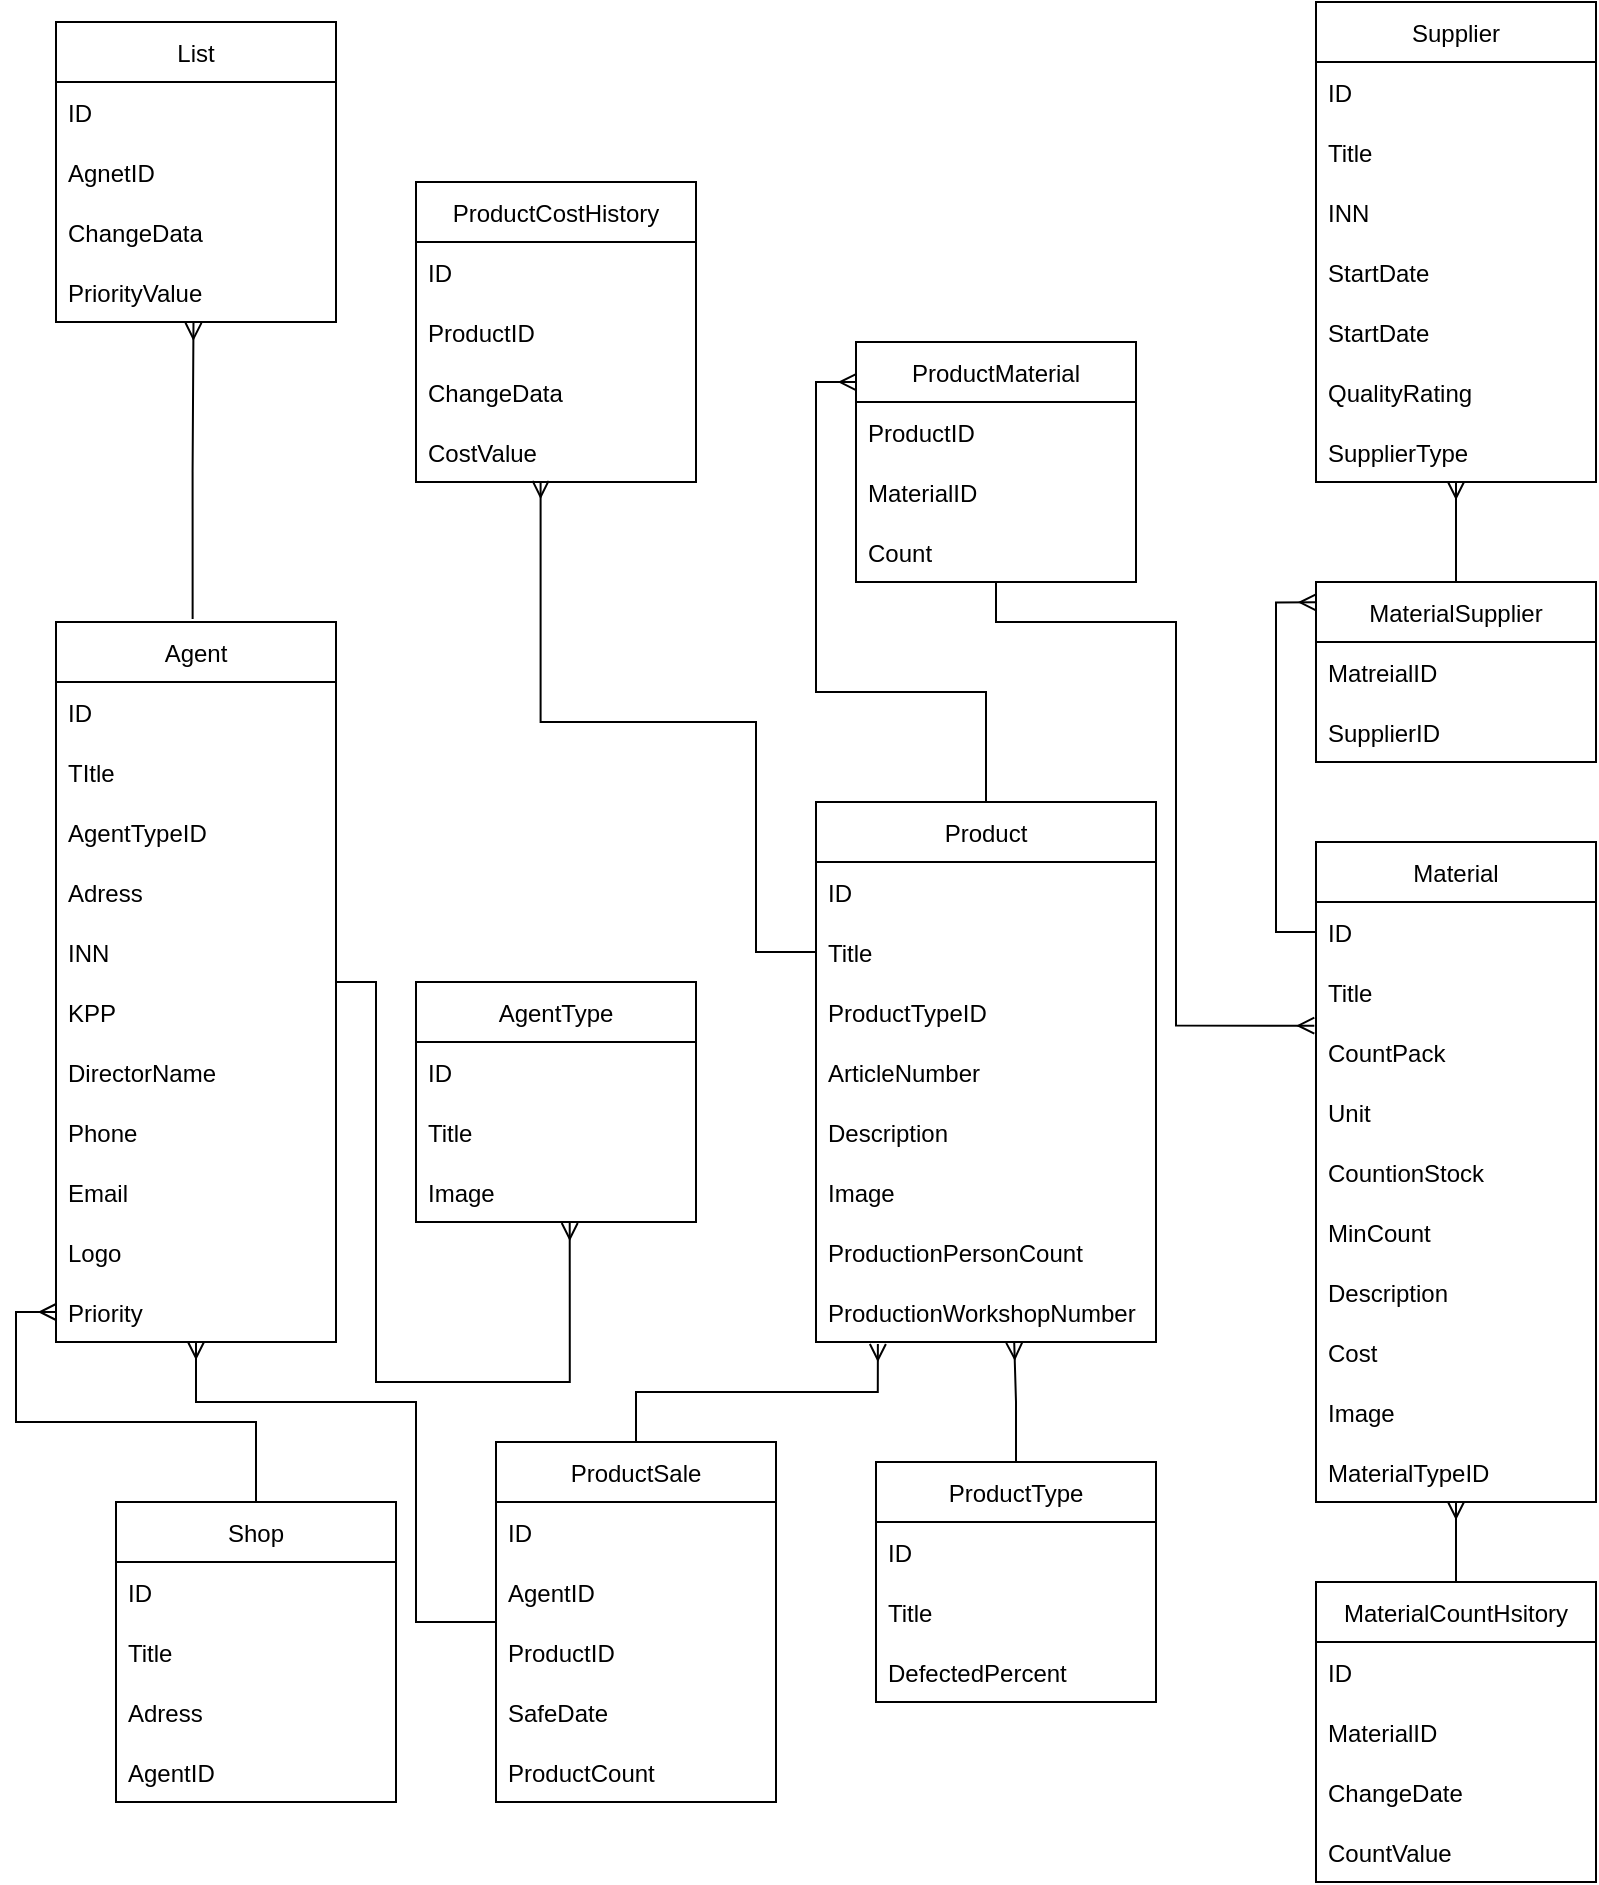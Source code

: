 <mxfile version="20.5.1" type="device"><diagram id="hhvByIgodbxk_sSGV98a" name="Страница 1"><mxGraphModel dx="1963" dy="1127" grid="1" gridSize="10" guides="1" tooltips="1" connect="1" arrows="1" fold="1" page="1" pageScale="1" pageWidth="827" pageHeight="1169" math="0" shadow="0"><root><mxCell id="0"/><mxCell id="1" parent="0"/><mxCell id="49laaxkTTh7msSOQPkxM-105" style="edgeStyle=orthogonalEdgeStyle;rounded=0;orthogonalLoop=1;jettySize=auto;html=1;endArrow=ERmany;endFill=0;entryX=0.491;entryY=1.014;entryDx=0;entryDy=0;entryPerimeter=0;exitX=0.488;exitY=-0.004;exitDx=0;exitDy=0;exitPerimeter=0;" parent="1" source="49laaxkTTh7msSOQPkxM-19" target="49laaxkTTh7msSOQPkxM-13" edge="1"><mxGeometry relative="1" as="geometry"><mxPoint x="150" y="190" as="targetPoint"/></mxGeometry></mxCell><mxCell id="49laaxkTTh7msSOQPkxM-9" value="List" style="swimlane;fontStyle=0;childLayout=stackLayout;horizontal=1;startSize=30;horizontalStack=0;resizeParent=1;resizeParentMax=0;resizeLast=0;collapsible=1;marginBottom=0;" parent="1" vertex="1"><mxGeometry x="80" y="30" width="140" height="150" as="geometry"/></mxCell><mxCell id="49laaxkTTh7msSOQPkxM-10" value="ID " style="text;strokeColor=none;fillColor=none;align=left;verticalAlign=middle;spacingLeft=4;spacingRight=4;overflow=hidden;points=[[0,0.5],[1,0.5]];portConstraint=eastwest;rotatable=0;" parent="49laaxkTTh7msSOQPkxM-9" vertex="1"><mxGeometry y="30" width="140" height="30" as="geometry"/></mxCell><mxCell id="49laaxkTTh7msSOQPkxM-11" value="AgnetID" style="text;strokeColor=none;fillColor=none;align=left;verticalAlign=middle;spacingLeft=4;spacingRight=4;overflow=hidden;points=[[0,0.5],[1,0.5]];portConstraint=eastwest;rotatable=0;" parent="49laaxkTTh7msSOQPkxM-9" vertex="1"><mxGeometry y="60" width="140" height="30" as="geometry"/></mxCell><mxCell id="49laaxkTTh7msSOQPkxM-12" value="ChangeData" style="text;strokeColor=none;fillColor=none;align=left;verticalAlign=middle;spacingLeft=4;spacingRight=4;overflow=hidden;points=[[0,0.5],[1,0.5]];portConstraint=eastwest;rotatable=0;" parent="49laaxkTTh7msSOQPkxM-9" vertex="1"><mxGeometry y="90" width="140" height="30" as="geometry"/></mxCell><mxCell id="49laaxkTTh7msSOQPkxM-13" value="PriorityValue" style="text;strokeColor=none;fillColor=none;align=left;verticalAlign=middle;spacingLeft=4;spacingRight=4;overflow=hidden;points=[[0,0.5],[1,0.5]];portConstraint=eastwest;rotatable=0;" parent="49laaxkTTh7msSOQPkxM-9" vertex="1"><mxGeometry y="120" width="140" height="30" as="geometry"/></mxCell><mxCell id="49laaxkTTh7msSOQPkxM-14" value="ProductCostHistory" style="swimlane;fontStyle=0;childLayout=stackLayout;horizontal=1;startSize=30;horizontalStack=0;resizeParent=1;resizeParentMax=0;resizeLast=0;collapsible=1;marginBottom=0;" parent="1" vertex="1"><mxGeometry x="260" y="110" width="140" height="150" as="geometry"/></mxCell><mxCell id="49laaxkTTh7msSOQPkxM-15" value="ID " style="text;strokeColor=none;fillColor=none;align=left;verticalAlign=middle;spacingLeft=4;spacingRight=4;overflow=hidden;points=[[0,0.5],[1,0.5]];portConstraint=eastwest;rotatable=0;" parent="49laaxkTTh7msSOQPkxM-14" vertex="1"><mxGeometry y="30" width="140" height="30" as="geometry"/></mxCell><mxCell id="49laaxkTTh7msSOQPkxM-16" value="ProductID" style="text;strokeColor=none;fillColor=none;align=left;verticalAlign=middle;spacingLeft=4;spacingRight=4;overflow=hidden;points=[[0,0.5],[1,0.5]];portConstraint=eastwest;rotatable=0;" parent="49laaxkTTh7msSOQPkxM-14" vertex="1"><mxGeometry y="60" width="140" height="30" as="geometry"/></mxCell><mxCell id="49laaxkTTh7msSOQPkxM-17" value="ChangeData" style="text;strokeColor=none;fillColor=none;align=left;verticalAlign=middle;spacingLeft=4;spacingRight=4;overflow=hidden;points=[[0,0.5],[1,0.5]];portConstraint=eastwest;rotatable=0;" parent="49laaxkTTh7msSOQPkxM-14" vertex="1"><mxGeometry y="90" width="140" height="30" as="geometry"/></mxCell><mxCell id="49laaxkTTh7msSOQPkxM-18" value="CostValue" style="text;strokeColor=none;fillColor=none;align=left;verticalAlign=middle;spacingLeft=4;spacingRight=4;overflow=hidden;points=[[0,0.5],[1,0.5]];portConstraint=eastwest;rotatable=0;" parent="49laaxkTTh7msSOQPkxM-14" vertex="1"><mxGeometry y="120" width="140" height="30" as="geometry"/></mxCell><mxCell id="49laaxkTTh7msSOQPkxM-126" style="edgeStyle=orthogonalEdgeStyle;rounded=0;orthogonalLoop=1;jettySize=auto;html=1;entryX=0.549;entryY=1.016;entryDx=0;entryDy=0;entryPerimeter=0;endArrow=ERmany;endFill=0;" parent="1" source="49laaxkTTh7msSOQPkxM-19" target="49laaxkTTh7msSOQPkxM-42" edge="1"><mxGeometry relative="1" as="geometry"/></mxCell><mxCell id="49laaxkTTh7msSOQPkxM-19" value="Agent" style="swimlane;fontStyle=0;childLayout=stackLayout;horizontal=1;startSize=30;horizontalStack=0;resizeParent=1;resizeParentMax=0;resizeLast=0;collapsible=1;marginBottom=0;" parent="1" vertex="1"><mxGeometry x="80" y="330" width="140" height="360" as="geometry"><mxRectangle x="80" y="330" width="70" height="30" as="alternateBounds"/></mxGeometry></mxCell><mxCell id="49laaxkTTh7msSOQPkxM-20" value="ID " style="text;strokeColor=none;fillColor=none;align=left;verticalAlign=middle;spacingLeft=4;spacingRight=4;overflow=hidden;points=[[0,0.5],[1,0.5]];portConstraint=eastwest;rotatable=0;" parent="49laaxkTTh7msSOQPkxM-19" vertex="1"><mxGeometry y="30" width="140" height="30" as="geometry"/></mxCell><mxCell id="49laaxkTTh7msSOQPkxM-21" value="TItle" style="text;strokeColor=none;fillColor=none;align=left;verticalAlign=middle;spacingLeft=4;spacingRight=4;overflow=hidden;points=[[0,0.5],[1,0.5]];portConstraint=eastwest;rotatable=0;" parent="49laaxkTTh7msSOQPkxM-19" vertex="1"><mxGeometry y="60" width="140" height="30" as="geometry"/></mxCell><mxCell id="49laaxkTTh7msSOQPkxM-24" value="AgentTypeID" style="text;strokeColor=none;fillColor=none;align=left;verticalAlign=middle;spacingLeft=4;spacingRight=4;overflow=hidden;points=[[0,0.5],[1,0.5]];portConstraint=eastwest;rotatable=0;" parent="49laaxkTTh7msSOQPkxM-19" vertex="1"><mxGeometry y="90" width="140" height="30" as="geometry"/></mxCell><mxCell id="49laaxkTTh7msSOQPkxM-22" value="Adress" style="text;strokeColor=none;fillColor=none;align=left;verticalAlign=middle;spacingLeft=4;spacingRight=4;overflow=hidden;points=[[0,0.5],[1,0.5]];portConstraint=eastwest;rotatable=0;" parent="49laaxkTTh7msSOQPkxM-19" vertex="1"><mxGeometry y="120" width="140" height="30" as="geometry"/></mxCell><mxCell id="49laaxkTTh7msSOQPkxM-23" value="INN" style="text;strokeColor=none;fillColor=none;align=left;verticalAlign=middle;spacingLeft=4;spacingRight=4;overflow=hidden;points=[[0,0.5],[1,0.5]];portConstraint=eastwest;rotatable=0;" parent="49laaxkTTh7msSOQPkxM-19" vertex="1"><mxGeometry y="150" width="140" height="30" as="geometry"/></mxCell><mxCell id="49laaxkTTh7msSOQPkxM-27" value="KPP" style="text;strokeColor=none;fillColor=none;align=left;verticalAlign=middle;spacingLeft=4;spacingRight=4;overflow=hidden;points=[[0,0.5],[1,0.5]];portConstraint=eastwest;rotatable=0;" parent="49laaxkTTh7msSOQPkxM-19" vertex="1"><mxGeometry y="180" width="140" height="30" as="geometry"/></mxCell><mxCell id="49laaxkTTh7msSOQPkxM-35" value="DirectorName" style="text;strokeColor=none;fillColor=none;align=left;verticalAlign=middle;spacingLeft=4;spacingRight=4;overflow=hidden;points=[[0,0.5],[1,0.5]];portConstraint=eastwest;rotatable=0;" parent="49laaxkTTh7msSOQPkxM-19" vertex="1"><mxGeometry y="210" width="140" height="30" as="geometry"/></mxCell><mxCell id="49laaxkTTh7msSOQPkxM-34" value="Phone" style="text;strokeColor=none;fillColor=none;align=left;verticalAlign=middle;spacingLeft=4;spacingRight=4;overflow=hidden;points=[[0,0.5],[1,0.5]];portConstraint=eastwest;rotatable=0;" parent="49laaxkTTh7msSOQPkxM-19" vertex="1"><mxGeometry y="240" width="140" height="30" as="geometry"/></mxCell><mxCell id="49laaxkTTh7msSOQPkxM-36" value="Email" style="text;strokeColor=none;fillColor=none;align=left;verticalAlign=middle;spacingLeft=4;spacingRight=4;overflow=hidden;points=[[0,0.5],[1,0.5]];portConstraint=eastwest;rotatable=0;" parent="49laaxkTTh7msSOQPkxM-19" vertex="1"><mxGeometry y="270" width="140" height="30" as="geometry"/></mxCell><mxCell id="49laaxkTTh7msSOQPkxM-38" value="Logo" style="text;strokeColor=none;fillColor=none;align=left;verticalAlign=middle;spacingLeft=4;spacingRight=4;overflow=hidden;points=[[0,0.5],[1,0.5]];portConstraint=eastwest;rotatable=0;" parent="49laaxkTTh7msSOQPkxM-19" vertex="1"><mxGeometry y="300" width="140" height="30" as="geometry"/></mxCell><mxCell id="49laaxkTTh7msSOQPkxM-37" value="Priority" style="text;strokeColor=none;fillColor=none;align=left;verticalAlign=middle;spacingLeft=4;spacingRight=4;overflow=hidden;points=[[0,0.5],[1,0.5]];portConstraint=eastwest;rotatable=0;" parent="49laaxkTTh7msSOQPkxM-19" vertex="1"><mxGeometry y="330" width="140" height="30" as="geometry"/></mxCell><mxCell id="49laaxkTTh7msSOQPkxM-39" value="AgentType" style="swimlane;fontStyle=0;childLayout=stackLayout;horizontal=1;startSize=30;horizontalStack=0;resizeParent=1;resizeParentMax=0;resizeLast=0;collapsible=1;marginBottom=0;" parent="1" vertex="1"><mxGeometry x="260" y="510" width="140" height="120" as="geometry"/></mxCell><mxCell id="49laaxkTTh7msSOQPkxM-40" value="ID " style="text;strokeColor=none;fillColor=none;align=left;verticalAlign=middle;spacingLeft=4;spacingRight=4;overflow=hidden;points=[[0,0.5],[1,0.5]];portConstraint=eastwest;rotatable=0;" parent="49laaxkTTh7msSOQPkxM-39" vertex="1"><mxGeometry y="30" width="140" height="30" as="geometry"/></mxCell><mxCell id="49laaxkTTh7msSOQPkxM-41" value="Title" style="text;strokeColor=none;fillColor=none;align=left;verticalAlign=middle;spacingLeft=4;spacingRight=4;overflow=hidden;points=[[0,0.5],[1,0.5]];portConstraint=eastwest;rotatable=0;" parent="49laaxkTTh7msSOQPkxM-39" vertex="1"><mxGeometry y="60" width="140" height="30" as="geometry"/></mxCell><mxCell id="49laaxkTTh7msSOQPkxM-42" value="Image" style="text;strokeColor=none;fillColor=none;align=left;verticalAlign=middle;spacingLeft=4;spacingRight=4;overflow=hidden;points=[[0,0.5],[1,0.5]];portConstraint=eastwest;rotatable=0;" parent="49laaxkTTh7msSOQPkxM-39" vertex="1"><mxGeometry y="90" width="140" height="30" as="geometry"/></mxCell><mxCell id="49laaxkTTh7msSOQPkxM-135" style="edgeStyle=orthogonalEdgeStyle;rounded=0;orthogonalLoop=1;jettySize=auto;html=1;entryX=-0.006;entryY=0.061;entryDx=0;entryDy=0;entryPerimeter=0;endArrow=ERmany;endFill=0;" parent="1" source="49laaxkTTh7msSOQPkxM-44" target="49laaxkTTh7msSOQPkxM-97" edge="1"><mxGeometry relative="1" as="geometry"><Array as="points"><mxPoint x="550" y="330"/><mxPoint x="640" y="330"/><mxPoint x="640" y="532"/></Array></mxGeometry></mxCell><mxCell id="49laaxkTTh7msSOQPkxM-44" value="ProductMaterial" style="swimlane;fontStyle=0;childLayout=stackLayout;horizontal=1;startSize=30;horizontalStack=0;resizeParent=1;resizeParentMax=0;resizeLast=0;collapsible=1;marginBottom=0;" parent="1" vertex="1"><mxGeometry x="480" y="190" width="140" height="120" as="geometry"/></mxCell><mxCell id="49laaxkTTh7msSOQPkxM-45" value="ProductID" style="text;strokeColor=none;fillColor=none;align=left;verticalAlign=middle;spacingLeft=4;spacingRight=4;overflow=hidden;points=[[0,0.5],[1,0.5]];portConstraint=eastwest;rotatable=0;" parent="49laaxkTTh7msSOQPkxM-44" vertex="1"><mxGeometry y="30" width="140" height="30" as="geometry"/></mxCell><mxCell id="49laaxkTTh7msSOQPkxM-46" value="MaterialID" style="text;strokeColor=none;fillColor=none;align=left;verticalAlign=middle;spacingLeft=4;spacingRight=4;overflow=hidden;points=[[0,0.5],[1,0.5]];portConstraint=eastwest;rotatable=0;" parent="49laaxkTTh7msSOQPkxM-44" vertex="1"><mxGeometry y="60" width="140" height="30" as="geometry"/></mxCell><mxCell id="49laaxkTTh7msSOQPkxM-47" value="Count" style="text;strokeColor=none;fillColor=none;align=left;verticalAlign=middle;spacingLeft=4;spacingRight=4;overflow=hidden;points=[[0,0.5],[1,0.5]];portConstraint=eastwest;rotatable=0;" parent="49laaxkTTh7msSOQPkxM-44" vertex="1"><mxGeometry y="90" width="140" height="30" as="geometry"/></mxCell><mxCell id="49laaxkTTh7msSOQPkxM-127" style="edgeStyle=orthogonalEdgeStyle;rounded=0;orthogonalLoop=1;jettySize=auto;html=1;entryX=0.445;entryY=0.982;entryDx=0;entryDy=0;entryPerimeter=0;endArrow=ERmany;endFill=0;exitX=0;exitY=0.5;exitDx=0;exitDy=0;" parent="1" source="49laaxkTTh7msSOQPkxM-50" target="49laaxkTTh7msSOQPkxM-18" edge="1"><mxGeometry relative="1" as="geometry"><mxPoint x="430" y="460" as="sourcePoint"/><Array as="points"><mxPoint x="430" y="495"/><mxPoint x="430" y="380"/><mxPoint x="322" y="380"/></Array></mxGeometry></mxCell><mxCell id="49laaxkTTh7msSOQPkxM-128" style="edgeStyle=orthogonalEdgeStyle;rounded=0;orthogonalLoop=1;jettySize=auto;html=1;entryX=0;entryY=0.167;entryDx=0;entryDy=0;entryPerimeter=0;endArrow=ERmany;endFill=0;" parent="1" source="49laaxkTTh7msSOQPkxM-48" target="49laaxkTTh7msSOQPkxM-44" edge="1"><mxGeometry relative="1" as="geometry"/></mxCell><mxCell id="49laaxkTTh7msSOQPkxM-48" value="Product" style="swimlane;fontStyle=0;childLayout=stackLayout;horizontal=1;startSize=30;horizontalStack=0;resizeParent=1;resizeParentMax=0;resizeLast=0;collapsible=1;marginBottom=0;" parent="1" vertex="1"><mxGeometry x="460" y="420" width="170" height="270" as="geometry"/></mxCell><mxCell id="49laaxkTTh7msSOQPkxM-49" value="ID" style="text;strokeColor=none;fillColor=none;align=left;verticalAlign=middle;spacingLeft=4;spacingRight=4;overflow=hidden;points=[[0,0.5],[1,0.5]];portConstraint=eastwest;rotatable=0;" parent="49laaxkTTh7msSOQPkxM-48" vertex="1"><mxGeometry y="30" width="170" height="30" as="geometry"/></mxCell><mxCell id="49laaxkTTh7msSOQPkxM-50" value="Title" style="text;strokeColor=none;fillColor=none;align=left;verticalAlign=middle;spacingLeft=4;spacingRight=4;overflow=hidden;points=[[0,0.5],[1,0.5]];portConstraint=eastwest;rotatable=0;" parent="49laaxkTTh7msSOQPkxM-48" vertex="1"><mxGeometry y="60" width="170" height="30" as="geometry"/></mxCell><mxCell id="49laaxkTTh7msSOQPkxM-51" value="ProductTypeID" style="text;strokeColor=none;fillColor=none;align=left;verticalAlign=middle;spacingLeft=4;spacingRight=4;overflow=hidden;points=[[0,0.5],[1,0.5]];portConstraint=eastwest;rotatable=0;" parent="49laaxkTTh7msSOQPkxM-48" vertex="1"><mxGeometry y="90" width="170" height="30" as="geometry"/></mxCell><mxCell id="49laaxkTTh7msSOQPkxM-54" value="ArticleNumber" style="text;strokeColor=none;fillColor=none;align=left;verticalAlign=middle;spacingLeft=4;spacingRight=4;overflow=hidden;points=[[0,0.5],[1,0.5]];portConstraint=eastwest;rotatable=0;" parent="49laaxkTTh7msSOQPkxM-48" vertex="1"><mxGeometry y="120" width="170" height="30" as="geometry"/></mxCell><mxCell id="49laaxkTTh7msSOQPkxM-55" value="Description" style="text;strokeColor=none;fillColor=none;align=left;verticalAlign=middle;spacingLeft=4;spacingRight=4;overflow=hidden;points=[[0,0.5],[1,0.5]];portConstraint=eastwest;rotatable=0;" parent="49laaxkTTh7msSOQPkxM-48" vertex="1"><mxGeometry y="150" width="170" height="30" as="geometry"/></mxCell><mxCell id="49laaxkTTh7msSOQPkxM-53" value="Image" style="text;strokeColor=none;fillColor=none;align=left;verticalAlign=middle;spacingLeft=4;spacingRight=4;overflow=hidden;points=[[0,0.5],[1,0.5]];portConstraint=eastwest;rotatable=0;" parent="49laaxkTTh7msSOQPkxM-48" vertex="1"><mxGeometry y="180" width="170" height="30" as="geometry"/></mxCell><mxCell id="49laaxkTTh7msSOQPkxM-52" value="ProductionPersonCount" style="text;strokeColor=none;fillColor=none;align=left;verticalAlign=middle;spacingLeft=4;spacingRight=4;overflow=hidden;points=[[0,0.5],[1,0.5]];portConstraint=eastwest;rotatable=0;" parent="49laaxkTTh7msSOQPkxM-48" vertex="1"><mxGeometry y="210" width="170" height="30" as="geometry"/></mxCell><mxCell id="49laaxkTTh7msSOQPkxM-56" value="ProductionWorkshopNumber" style="text;strokeColor=none;fillColor=none;align=left;verticalAlign=middle;spacingLeft=4;spacingRight=4;overflow=hidden;points=[[0,0.5],[1,0.5]];portConstraint=eastwest;rotatable=0;" parent="49laaxkTTh7msSOQPkxM-48" vertex="1"><mxGeometry y="240" width="170" height="30" as="geometry"/></mxCell><mxCell id="NJKMrOjMJCGUiCa91wwm-6" style="edgeStyle=orthogonalEdgeStyle;rounded=0;orthogonalLoop=1;jettySize=auto;html=1;entryX=0.5;entryY=1;entryDx=0;entryDy=0;entryPerimeter=0;endArrow=ERmany;endFill=0;" edge="1" parent="1" source="49laaxkTTh7msSOQPkxM-57" target="49laaxkTTh7msSOQPkxM-66"><mxGeometry relative="1" as="geometry"/></mxCell><mxCell id="49laaxkTTh7msSOQPkxM-57" value="MaterialSupplier" style="swimlane;fontStyle=0;childLayout=stackLayout;horizontal=1;startSize=30;horizontalStack=0;resizeParent=1;resizeParentMax=0;resizeLast=0;collapsible=1;marginBottom=0;" parent="1" vertex="1"><mxGeometry x="710" y="310" width="140" height="90" as="geometry"/></mxCell><mxCell id="49laaxkTTh7msSOQPkxM-58" value="MatreialID" style="text;strokeColor=none;fillColor=none;align=left;verticalAlign=middle;spacingLeft=4;spacingRight=4;overflow=hidden;points=[[0,0.5],[1,0.5]];portConstraint=eastwest;rotatable=0;" parent="49laaxkTTh7msSOQPkxM-57" vertex="1"><mxGeometry y="30" width="140" height="30" as="geometry"/></mxCell><mxCell id="49laaxkTTh7msSOQPkxM-59" value="SupplierID" style="text;strokeColor=none;fillColor=none;align=left;verticalAlign=middle;spacingLeft=4;spacingRight=4;overflow=hidden;points=[[0,0.5],[1,0.5]];portConstraint=eastwest;rotatable=0;" parent="49laaxkTTh7msSOQPkxM-57" vertex="1"><mxGeometry y="60" width="140" height="30" as="geometry"/></mxCell><mxCell id="49laaxkTTh7msSOQPkxM-62" value="Supplier" style="swimlane;fontStyle=0;childLayout=stackLayout;horizontal=1;startSize=30;horizontalStack=0;resizeParent=1;resizeParentMax=0;resizeLast=0;collapsible=1;marginBottom=0;" parent="1" vertex="1"><mxGeometry x="710" y="20" width="140" height="240" as="geometry"/></mxCell><mxCell id="49laaxkTTh7msSOQPkxM-63" value="ID " style="text;strokeColor=none;fillColor=none;align=left;verticalAlign=middle;spacingLeft=4;spacingRight=4;overflow=hidden;points=[[0,0.5],[1,0.5]];portConstraint=eastwest;rotatable=0;" parent="49laaxkTTh7msSOQPkxM-62" vertex="1"><mxGeometry y="30" width="140" height="30" as="geometry"/></mxCell><mxCell id="49laaxkTTh7msSOQPkxM-64" value="Title" style="text;strokeColor=none;fillColor=none;align=left;verticalAlign=middle;spacingLeft=4;spacingRight=4;overflow=hidden;points=[[0,0.5],[1,0.5]];portConstraint=eastwest;rotatable=0;" parent="49laaxkTTh7msSOQPkxM-62" vertex="1"><mxGeometry y="60" width="140" height="30" as="geometry"/></mxCell><mxCell id="49laaxkTTh7msSOQPkxM-65" value="INN" style="text;strokeColor=none;fillColor=none;align=left;verticalAlign=middle;spacingLeft=4;spacingRight=4;overflow=hidden;points=[[0,0.5],[1,0.5]];portConstraint=eastwest;rotatable=0;" parent="49laaxkTTh7msSOQPkxM-62" vertex="1"><mxGeometry y="90" width="140" height="30" as="geometry"/></mxCell><mxCell id="49laaxkTTh7msSOQPkxM-67" value="StartDate" style="text;strokeColor=none;fillColor=none;align=left;verticalAlign=middle;spacingLeft=4;spacingRight=4;overflow=hidden;points=[[0,0.5],[1,0.5]];portConstraint=eastwest;rotatable=0;" parent="49laaxkTTh7msSOQPkxM-62" vertex="1"><mxGeometry y="120" width="140" height="30" as="geometry"/></mxCell><mxCell id="49laaxkTTh7msSOQPkxM-68" value="StartDate" style="text;strokeColor=none;fillColor=none;align=left;verticalAlign=middle;spacingLeft=4;spacingRight=4;overflow=hidden;points=[[0,0.5],[1,0.5]];portConstraint=eastwest;rotatable=0;" parent="49laaxkTTh7msSOQPkxM-62" vertex="1"><mxGeometry y="150" width="140" height="30" as="geometry"/></mxCell><mxCell id="49laaxkTTh7msSOQPkxM-69" value="QualityRating" style="text;strokeColor=none;fillColor=none;align=left;verticalAlign=middle;spacingLeft=4;spacingRight=4;overflow=hidden;points=[[0,0.5],[1,0.5]];portConstraint=eastwest;rotatable=0;" parent="49laaxkTTh7msSOQPkxM-62" vertex="1"><mxGeometry y="180" width="140" height="30" as="geometry"/></mxCell><mxCell id="49laaxkTTh7msSOQPkxM-66" value="SupplierType" style="text;strokeColor=none;fillColor=none;align=left;verticalAlign=middle;spacingLeft=4;spacingRight=4;overflow=hidden;points=[[0,0.5],[1,0.5]];portConstraint=eastwest;rotatable=0;" parent="49laaxkTTh7msSOQPkxM-62" vertex="1"><mxGeometry y="210" width="140" height="30" as="geometry"/></mxCell><mxCell id="NJKMrOjMJCGUiCa91wwm-3" style="edgeStyle=orthogonalEdgeStyle;rounded=0;orthogonalLoop=1;jettySize=auto;html=1;entryX=0;entryY=0.5;entryDx=0;entryDy=0;endArrow=ERmany;endFill=0;" edge="1" parent="1" source="49laaxkTTh7msSOQPkxM-70" target="49laaxkTTh7msSOQPkxM-37"><mxGeometry relative="1" as="geometry"/></mxCell><mxCell id="49laaxkTTh7msSOQPkxM-70" value="Shop" style="swimlane;fontStyle=0;childLayout=stackLayout;horizontal=1;startSize=30;horizontalStack=0;resizeParent=1;resizeParentMax=0;resizeLast=0;collapsible=1;marginBottom=0;" parent="1" vertex="1"><mxGeometry x="110" y="770" width="140" height="150" as="geometry"/></mxCell><mxCell id="49laaxkTTh7msSOQPkxM-71" value="ID " style="text;strokeColor=none;fillColor=none;align=left;verticalAlign=middle;spacingLeft=4;spacingRight=4;overflow=hidden;points=[[0,0.5],[1,0.5]];portConstraint=eastwest;rotatable=0;" parent="49laaxkTTh7msSOQPkxM-70" vertex="1"><mxGeometry y="30" width="140" height="30" as="geometry"/></mxCell><mxCell id="49laaxkTTh7msSOQPkxM-72" value="Title" style="text;strokeColor=none;fillColor=none;align=left;verticalAlign=middle;spacingLeft=4;spacingRight=4;overflow=hidden;points=[[0,0.5],[1,0.5]];portConstraint=eastwest;rotatable=0;" parent="49laaxkTTh7msSOQPkxM-70" vertex="1"><mxGeometry y="60" width="140" height="30" as="geometry"/></mxCell><mxCell id="49laaxkTTh7msSOQPkxM-74" value="Adress" style="text;strokeColor=none;fillColor=none;align=left;verticalAlign=middle;spacingLeft=4;spacingRight=4;overflow=hidden;points=[[0,0.5],[1,0.5]];portConstraint=eastwest;rotatable=0;" parent="49laaxkTTh7msSOQPkxM-70" vertex="1"><mxGeometry y="90" width="140" height="30" as="geometry"/></mxCell><mxCell id="49laaxkTTh7msSOQPkxM-73" value="AgentID" style="text;strokeColor=none;fillColor=none;align=left;verticalAlign=middle;spacingLeft=4;spacingRight=4;overflow=hidden;points=[[0,0.5],[1,0.5]];portConstraint=eastwest;rotatable=0;" parent="49laaxkTTh7msSOQPkxM-70" vertex="1"><mxGeometry y="120" width="140" height="30" as="geometry"/></mxCell><mxCell id="NJKMrOjMJCGUiCa91wwm-1" style="edgeStyle=orthogonalEdgeStyle;rounded=0;orthogonalLoop=1;jettySize=auto;html=1;entryX=0.182;entryY=1.033;entryDx=0;entryDy=0;entryPerimeter=0;endArrow=ERmany;endFill=0;" edge="1" parent="1" source="49laaxkTTh7msSOQPkxM-76" target="49laaxkTTh7msSOQPkxM-56"><mxGeometry relative="1" as="geometry"/></mxCell><mxCell id="NJKMrOjMJCGUiCa91wwm-2" style="edgeStyle=orthogonalEdgeStyle;rounded=0;orthogonalLoop=1;jettySize=auto;html=1;endArrow=ERmany;endFill=0;" edge="1" parent="1" source="49laaxkTTh7msSOQPkxM-76" target="49laaxkTTh7msSOQPkxM-37"><mxGeometry relative="1" as="geometry"><Array as="points"><mxPoint x="260" y="830"/><mxPoint x="260" y="720"/><mxPoint x="150" y="720"/></Array></mxGeometry></mxCell><mxCell id="49laaxkTTh7msSOQPkxM-76" value="ProductSale" style="swimlane;fontStyle=0;childLayout=stackLayout;horizontal=1;startSize=30;horizontalStack=0;resizeParent=1;resizeParentMax=0;resizeLast=0;collapsible=1;marginBottom=0;" parent="1" vertex="1"><mxGeometry x="300" y="740" width="140" height="180" as="geometry"/></mxCell><mxCell id="49laaxkTTh7msSOQPkxM-77" value="ID " style="text;strokeColor=none;fillColor=none;align=left;verticalAlign=middle;spacingLeft=4;spacingRight=4;overflow=hidden;points=[[0,0.5],[1,0.5]];portConstraint=eastwest;rotatable=0;" parent="49laaxkTTh7msSOQPkxM-76" vertex="1"><mxGeometry y="30" width="140" height="30" as="geometry"/></mxCell><mxCell id="49laaxkTTh7msSOQPkxM-78" value="AgentID" style="text;strokeColor=none;fillColor=none;align=left;verticalAlign=middle;spacingLeft=4;spacingRight=4;overflow=hidden;points=[[0,0.5],[1,0.5]];portConstraint=eastwest;rotatable=0;" parent="49laaxkTTh7msSOQPkxM-76" vertex="1"><mxGeometry y="60" width="140" height="30" as="geometry"/></mxCell><mxCell id="49laaxkTTh7msSOQPkxM-79" value="ProductID" style="text;strokeColor=none;fillColor=none;align=left;verticalAlign=middle;spacingLeft=4;spacingRight=4;overflow=hidden;points=[[0,0.5],[1,0.5]];portConstraint=eastwest;rotatable=0;" parent="49laaxkTTh7msSOQPkxM-76" vertex="1"><mxGeometry y="90" width="140" height="30" as="geometry"/></mxCell><mxCell id="49laaxkTTh7msSOQPkxM-81" value="SafeDate" style="text;strokeColor=none;fillColor=none;align=left;verticalAlign=middle;spacingLeft=4;spacingRight=4;overflow=hidden;points=[[0,0.5],[1,0.5]];portConstraint=eastwest;rotatable=0;" parent="49laaxkTTh7msSOQPkxM-76" vertex="1"><mxGeometry y="120" width="140" height="30" as="geometry"/></mxCell><mxCell id="49laaxkTTh7msSOQPkxM-80" value="ProductCount" style="text;strokeColor=none;fillColor=none;align=left;verticalAlign=middle;spacingLeft=4;spacingRight=4;overflow=hidden;points=[[0,0.5],[1,0.5]];portConstraint=eastwest;rotatable=0;" parent="49laaxkTTh7msSOQPkxM-76" vertex="1"><mxGeometry y="150" width="140" height="30" as="geometry"/></mxCell><mxCell id="NJKMrOjMJCGUiCa91wwm-4" style="edgeStyle=orthogonalEdgeStyle;rounded=0;orthogonalLoop=1;jettySize=auto;html=1;entryX=0.583;entryY=1.011;entryDx=0;entryDy=0;entryPerimeter=0;endArrow=ERmany;endFill=0;" edge="1" parent="1" source="49laaxkTTh7msSOQPkxM-82" target="49laaxkTTh7msSOQPkxM-56"><mxGeometry relative="1" as="geometry"/></mxCell><mxCell id="49laaxkTTh7msSOQPkxM-82" value="ProductType" style="swimlane;fontStyle=0;childLayout=stackLayout;horizontal=1;startSize=30;horizontalStack=0;resizeParent=1;resizeParentMax=0;resizeLast=0;collapsible=1;marginBottom=0;" parent="1" vertex="1"><mxGeometry x="490" y="750" width="140" height="120" as="geometry"/></mxCell><mxCell id="49laaxkTTh7msSOQPkxM-83" value="ID " style="text;strokeColor=none;fillColor=none;align=left;verticalAlign=middle;spacingLeft=4;spacingRight=4;overflow=hidden;points=[[0,0.5],[1,0.5]];portConstraint=eastwest;rotatable=0;" parent="49laaxkTTh7msSOQPkxM-82" vertex="1"><mxGeometry y="30" width="140" height="30" as="geometry"/></mxCell><mxCell id="49laaxkTTh7msSOQPkxM-84" value="Title" style="text;strokeColor=none;fillColor=none;align=left;verticalAlign=middle;spacingLeft=4;spacingRight=4;overflow=hidden;points=[[0,0.5],[1,0.5]];portConstraint=eastwest;rotatable=0;" parent="49laaxkTTh7msSOQPkxM-82" vertex="1"><mxGeometry y="60" width="140" height="30" as="geometry"/></mxCell><mxCell id="49laaxkTTh7msSOQPkxM-85" value="DefectedPercent" style="text;strokeColor=none;fillColor=none;align=left;verticalAlign=middle;spacingLeft=4;spacingRight=4;overflow=hidden;points=[[0,0.5],[1,0.5]];portConstraint=eastwest;rotatable=0;" parent="49laaxkTTh7msSOQPkxM-82" vertex="1"><mxGeometry y="90" width="140" height="30" as="geometry"/></mxCell><mxCell id="NJKMrOjMJCGUiCa91wwm-5" style="edgeStyle=orthogonalEdgeStyle;rounded=0;orthogonalLoop=1;jettySize=auto;html=1;entryX=0.5;entryY=1;entryDx=0;entryDy=0;entryPerimeter=0;endArrow=ERmany;endFill=0;" edge="1" parent="1" source="49laaxkTTh7msSOQPkxM-89" target="49laaxkTTh7msSOQPkxM-98"><mxGeometry relative="1" as="geometry"/></mxCell><mxCell id="49laaxkTTh7msSOQPkxM-89" value="MaterialCountHsitory" style="swimlane;fontStyle=0;childLayout=stackLayout;horizontal=1;startSize=30;horizontalStack=0;resizeParent=1;resizeParentMax=0;resizeLast=0;collapsible=1;marginBottom=0;" parent="1" vertex="1"><mxGeometry x="710" y="810" width="140" height="150" as="geometry"/></mxCell><mxCell id="49laaxkTTh7msSOQPkxM-90" value="ID " style="text;strokeColor=none;fillColor=none;align=left;verticalAlign=middle;spacingLeft=4;spacingRight=4;overflow=hidden;points=[[0,0.5],[1,0.5]];portConstraint=eastwest;rotatable=0;" parent="49laaxkTTh7msSOQPkxM-89" vertex="1"><mxGeometry y="30" width="140" height="30" as="geometry"/></mxCell><mxCell id="49laaxkTTh7msSOQPkxM-91" value="MaterialID" style="text;strokeColor=none;fillColor=none;align=left;verticalAlign=middle;spacingLeft=4;spacingRight=4;overflow=hidden;points=[[0,0.5],[1,0.5]];portConstraint=eastwest;rotatable=0;" parent="49laaxkTTh7msSOQPkxM-89" vertex="1"><mxGeometry y="60" width="140" height="30" as="geometry"/></mxCell><mxCell id="49laaxkTTh7msSOQPkxM-93" value="ChangeDate" style="text;strokeColor=none;fillColor=none;align=left;verticalAlign=middle;spacingLeft=4;spacingRight=4;overflow=hidden;points=[[0,0.5],[1,0.5]];portConstraint=eastwest;rotatable=0;" parent="49laaxkTTh7msSOQPkxM-89" vertex="1"><mxGeometry y="90" width="140" height="30" as="geometry"/></mxCell><mxCell id="49laaxkTTh7msSOQPkxM-92" value="CountValue" style="text;strokeColor=none;fillColor=none;align=left;verticalAlign=middle;spacingLeft=4;spacingRight=4;overflow=hidden;points=[[0,0.5],[1,0.5]];portConstraint=eastwest;rotatable=0;" parent="49laaxkTTh7msSOQPkxM-89" vertex="1"><mxGeometry y="120" width="140" height="30" as="geometry"/></mxCell><mxCell id="49laaxkTTh7msSOQPkxM-129" style="edgeStyle=orthogonalEdgeStyle;rounded=0;orthogonalLoop=1;jettySize=auto;html=1;entryX=0;entryY=0.113;entryDx=0;entryDy=0;entryPerimeter=0;endArrow=ERmany;endFill=0;exitX=0;exitY=0.5;exitDx=0;exitDy=0;" parent="1" source="49laaxkTTh7msSOQPkxM-95" target="49laaxkTTh7msSOQPkxM-57" edge="1"><mxGeometry relative="1" as="geometry"/></mxCell><mxCell id="49laaxkTTh7msSOQPkxM-94" value="Material" style="swimlane;fontStyle=0;childLayout=stackLayout;horizontal=1;startSize=30;horizontalStack=0;resizeParent=1;resizeParentMax=0;resizeLast=0;collapsible=1;marginBottom=0;" parent="1" vertex="1"><mxGeometry x="710" y="440" width="140" height="330" as="geometry"/></mxCell><mxCell id="49laaxkTTh7msSOQPkxM-95" value="ID " style="text;strokeColor=none;fillColor=none;align=left;verticalAlign=middle;spacingLeft=4;spacingRight=4;overflow=hidden;points=[[0,0.5],[1,0.5]];portConstraint=eastwest;rotatable=0;" parent="49laaxkTTh7msSOQPkxM-94" vertex="1"><mxGeometry y="30" width="140" height="30" as="geometry"/></mxCell><mxCell id="49laaxkTTh7msSOQPkxM-96" value="Title" style="text;strokeColor=none;fillColor=none;align=left;verticalAlign=middle;spacingLeft=4;spacingRight=4;overflow=hidden;points=[[0,0.5],[1,0.5]];portConstraint=eastwest;rotatable=0;" parent="49laaxkTTh7msSOQPkxM-94" vertex="1"><mxGeometry y="60" width="140" height="30" as="geometry"/></mxCell><mxCell id="49laaxkTTh7msSOQPkxM-97" value="CountPack" style="text;strokeColor=none;fillColor=none;align=left;verticalAlign=middle;spacingLeft=4;spacingRight=4;overflow=hidden;points=[[0,0.5],[1,0.5]];portConstraint=eastwest;rotatable=0;" parent="49laaxkTTh7msSOQPkxM-94" vertex="1"><mxGeometry y="90" width="140" height="30" as="geometry"/></mxCell><mxCell id="49laaxkTTh7msSOQPkxM-99" value="Unit" style="text;strokeColor=none;fillColor=none;align=left;verticalAlign=middle;spacingLeft=4;spacingRight=4;overflow=hidden;points=[[0,0.5],[1,0.5]];portConstraint=eastwest;rotatable=0;" parent="49laaxkTTh7msSOQPkxM-94" vertex="1"><mxGeometry y="120" width="140" height="30" as="geometry"/></mxCell><mxCell id="49laaxkTTh7msSOQPkxM-103" value="CountionStock" style="text;strokeColor=none;fillColor=none;align=left;verticalAlign=middle;spacingLeft=4;spacingRight=4;overflow=hidden;points=[[0,0.5],[1,0.5]];portConstraint=eastwest;rotatable=0;" parent="49laaxkTTh7msSOQPkxM-94" vertex="1"><mxGeometry y="150" width="140" height="30" as="geometry"/></mxCell><mxCell id="49laaxkTTh7msSOQPkxM-102" value="MinCount" style="text;strokeColor=none;fillColor=none;align=left;verticalAlign=middle;spacingLeft=4;spacingRight=4;overflow=hidden;points=[[0,0.5],[1,0.5]];portConstraint=eastwest;rotatable=0;" parent="49laaxkTTh7msSOQPkxM-94" vertex="1"><mxGeometry y="180" width="140" height="30" as="geometry"/></mxCell><mxCell id="49laaxkTTh7msSOQPkxM-101" value="Description" style="text;strokeColor=none;fillColor=none;align=left;verticalAlign=middle;spacingLeft=4;spacingRight=4;overflow=hidden;points=[[0,0.5],[1,0.5]];portConstraint=eastwest;rotatable=0;" parent="49laaxkTTh7msSOQPkxM-94" vertex="1"><mxGeometry y="210" width="140" height="30" as="geometry"/></mxCell><mxCell id="49laaxkTTh7msSOQPkxM-100" value="Cost" style="text;strokeColor=none;fillColor=none;align=left;verticalAlign=middle;spacingLeft=4;spacingRight=4;overflow=hidden;points=[[0,0.5],[1,0.5]];portConstraint=eastwest;rotatable=0;" parent="49laaxkTTh7msSOQPkxM-94" vertex="1"><mxGeometry y="240" width="140" height="30" as="geometry"/></mxCell><mxCell id="49laaxkTTh7msSOQPkxM-104" value="Image" style="text;strokeColor=none;fillColor=none;align=left;verticalAlign=middle;spacingLeft=4;spacingRight=4;overflow=hidden;points=[[0,0.5],[1,0.5]];portConstraint=eastwest;rotatable=0;" parent="49laaxkTTh7msSOQPkxM-94" vertex="1"><mxGeometry y="270" width="140" height="30" as="geometry"/></mxCell><mxCell id="49laaxkTTh7msSOQPkxM-98" value="MaterialTypeID" style="text;strokeColor=none;fillColor=none;align=left;verticalAlign=middle;spacingLeft=4;spacingRight=4;overflow=hidden;points=[[0,0.5],[1,0.5]];portConstraint=eastwest;rotatable=0;" parent="49laaxkTTh7msSOQPkxM-94" vertex="1"><mxGeometry y="300" width="140" height="30" as="geometry"/></mxCell></root></mxGraphModel></diagram></mxfile>